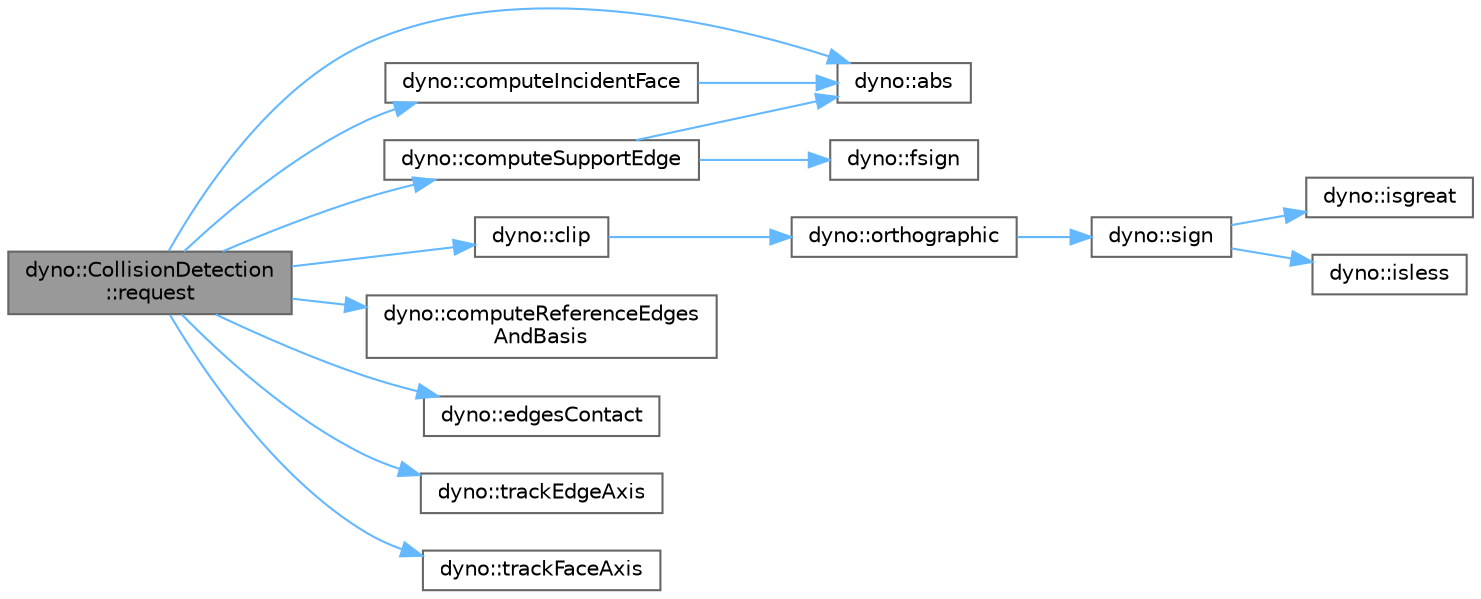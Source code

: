 digraph "dyno::CollisionDetection::request"
{
 // LATEX_PDF_SIZE
  bgcolor="transparent";
  edge [fontname=Helvetica,fontsize=10,labelfontname=Helvetica,labelfontsize=10];
  node [fontname=Helvetica,fontsize=10,shape=box,height=0.2,width=0.4];
  rankdir="LR";
  Node1 [id="Node000001",label="dyno::CollisionDetection\l::request",height=0.2,width=0.4,color="gray40", fillcolor="grey60", style="filled", fontcolor="black",tooltip=" "];
  Node1 -> Node2 [id="edge1_Node000001_Node000002",color="steelblue1",style="solid",tooltip=" "];
  Node2 [id="Node000002",label="dyno::abs",height=0.2,width=0.4,color="grey40", fillcolor="white", style="filled",URL="$namespacedyno.html#a611f1e43a5ee147f9c3f11d256378bbe",tooltip=" "];
  Node1 -> Node3 [id="edge2_Node000001_Node000003",color="steelblue1",style="solid",tooltip=" "];
  Node3 [id="Node000003",label="dyno::clip",height=0.2,width=0.4,color="grey40", fillcolor="white", style="filled",URL="$namespacedyno.html#af8211504549840b1dc8051774d1404bf",tooltip=" "];
  Node3 -> Node4 [id="edge3_Node000003_Node000004",color="steelblue1",style="solid",tooltip=" "];
  Node4 [id="Node000004",label="dyno::orthographic",height=0.2,width=0.4,color="grey40", fillcolor="white", style="filled",URL="$namespacedyno.html#abbd499912e29b90105332d0518845efb",tooltip=" "];
  Node4 -> Node5 [id="edge4_Node000004_Node000005",color="steelblue1",style="solid",tooltip=" "];
  Node5 [id="Node000005",label="dyno::sign",height=0.2,width=0.4,color="grey40", fillcolor="white", style="filled",URL="$namespacedyno.html#a04f4d8c3be048052656f403db2e4c81b",tooltip=" "];
  Node5 -> Node6 [id="edge5_Node000005_Node000006",color="steelblue1",style="solid",tooltip=" "];
  Node6 [id="Node000006",label="dyno::isgreat",height=0.2,width=0.4,color="grey40", fillcolor="white", style="filled",URL="$namespacedyno.html#ab1b2bdca2fe58536ca19388acdf0e082",tooltip=" "];
  Node5 -> Node7 [id="edge6_Node000005_Node000007",color="steelblue1",style="solid",tooltip=" "];
  Node7 [id="Node000007",label="dyno::isless",height=0.2,width=0.4,color="grey40", fillcolor="white", style="filled",URL="$namespacedyno.html#a58387688c0efaa6e7473faeb6d245e4f",tooltip=" "];
  Node1 -> Node8 [id="edge7_Node000001_Node000008",color="steelblue1",style="solid",tooltip=" "];
  Node8 [id="Node000008",label="dyno::computeIncidentFace",height=0.2,width=0.4,color="grey40", fillcolor="white", style="filled",URL="$namespacedyno.html#a56c88ccbbb8229e991e81d7300271c30",tooltip=" "];
  Node8 -> Node2 [id="edge8_Node000008_Node000002",color="steelblue1",style="solid",tooltip=" "];
  Node1 -> Node9 [id="edge9_Node000001_Node000009",color="steelblue1",style="solid",tooltip=" "];
  Node9 [id="Node000009",label="dyno::computeReferenceEdges\lAndBasis",height=0.2,width=0.4,color="grey40", fillcolor="white", style="filled",URL="$namespacedyno.html#a2c6c5abdc5172272721ad1c4540d338c",tooltip=" "];
  Node1 -> Node10 [id="edge10_Node000001_Node000010",color="steelblue1",style="solid",tooltip=" "];
  Node10 [id="Node000010",label="dyno::computeSupportEdge",height=0.2,width=0.4,color="grey40", fillcolor="white", style="filled",URL="$namespacedyno.html#a00fee21f8ddc3760d57f6ab7c8c25426",tooltip=" "];
  Node10 -> Node2 [id="edge11_Node000010_Node000002",color="steelblue1",style="solid",tooltip=" "];
  Node10 -> Node11 [id="edge12_Node000010_Node000011",color="steelblue1",style="solid",tooltip=" "];
  Node11 [id="Node000011",label="dyno::fsign",height=0.2,width=0.4,color="grey40", fillcolor="white", style="filled",URL="$namespacedyno.html#abb9ebe2da3c2dde56cfc74bcc917dac7",tooltip=" "];
  Node1 -> Node12 [id="edge13_Node000001_Node000012",color="steelblue1",style="solid",tooltip=" "];
  Node12 [id="Node000012",label="dyno::edgesContact",height=0.2,width=0.4,color="grey40", fillcolor="white", style="filled",URL="$namespacedyno.html#aacbe4e79f873129ec5a7e9c66727d9d5",tooltip=" "];
  Node1 -> Node13 [id="edge14_Node000001_Node000013",color="steelblue1",style="solid",tooltip=" "];
  Node13 [id="Node000013",label="dyno::trackEdgeAxis",height=0.2,width=0.4,color="grey40", fillcolor="white", style="filled",URL="$namespacedyno.html#ad2fce419c1939c18cd90469ad0c3846e",tooltip=" "];
  Node1 -> Node14 [id="edge15_Node000001_Node000014",color="steelblue1",style="solid",tooltip=" "];
  Node14 [id="Node000014",label="dyno::trackFaceAxis",height=0.2,width=0.4,color="grey40", fillcolor="white", style="filled",URL="$namespacedyno.html#ad02646782a1db9c7aad7b5ae4c229325",tooltip=" "];
}
